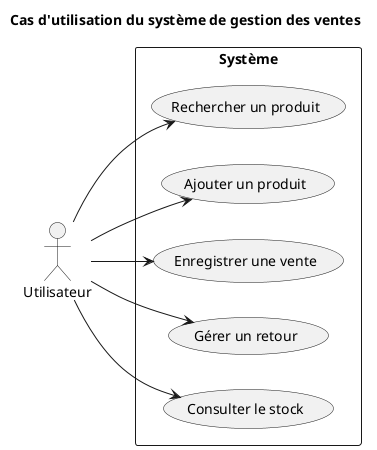 @startuml

left to right direction

title Cas d'utilisation du système de gestion des ventes
actor Utilisateur as U

rectangle "Système" {
    usecase "Rechercher un produit"  as RP
    usecase "Ajouter un produit"     as AP
    usecase "Enregistrer une vente"  as EV
    usecase "Gérer un retour"        as GR
    usecase "Consulter le stock"     as CS
}

U --> RP
U --> AP
U --> EV
U --> GR
U --> CS

@enduml
